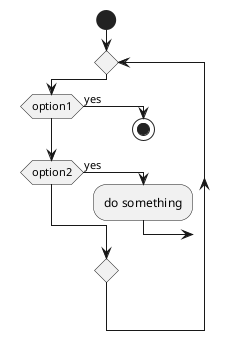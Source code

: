 {
  "sha1": "6esw6o1txqu7awu8igbputhzn4k8odj",
  "insertion": {
    "when": "2024-05-30T20:48:20.938Z",
    "url": "https://forum.plantuml.net/15373/elseif-arrow-disappears-when-if-does-not-continues",
    "user": "plantuml@gmail.com"
  }
}
@startuml
skinparam ConditionEndStyle hline
!pragma useVerticalIf on

start
repeat 
	if (option1) then (yes)
		stop
	elseif (option2) then (yes)
		:do something;
	endif
repeat while
@enduml
